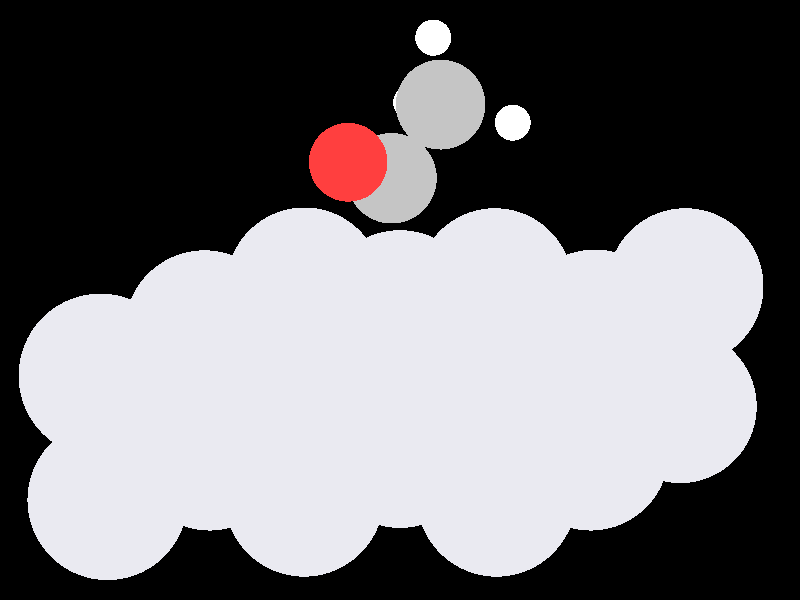 #include "colors.inc"
#include "finish.inc"

global_settings {assumed_gamma 1 max_trace_level 6}
background {color White transmit 1.0}
camera {perspective
  right -11.35*x up 8.49*y
  direction 100.00*z
  location <0,0,100.00> look_at <0,0,0>}


light_source {<  2.00,   3.00,  40.00> color White
  area_light <0.70, 0, 0>, <0, 0.70, 0>, 3, 3
  adaptive 1 jitter}
// no fog
#declare simple = finish {phong 0.7}
#declare pale = finish {ambient 0.5 diffuse 0.85 roughness 0.001 specular 0.200 }
#declare intermediate = finish {ambient 0.3 diffuse 0.6 specular 0.1 roughness 0.04}
#declare vmd = finish {ambient 0.0 diffuse 0.65 phong 0.1 phong_size 40.0 specular 0.5 }
#declare jmol = finish {ambient 0.2 diffuse 0.6 specular 1 roughness 0.001 metallic}
#declare ase2 = finish {ambient 0.05 brilliance 3 diffuse 0.6 metallic specular 0.7 roughness 0.04 reflection 0.15}
#declare ase3 = finish {ambient 0.15 brilliance 2 diffuse 0.6 metallic specular 1.0 roughness 0.001 reflection 0.0}
#declare glass = finish {ambient 0.05 diffuse 0.3 specular 1.0 roughness 0.001}
#declare glass2 = finish {ambient 0.01 diffuse 0.3 specular 1.0 reflection 0.25 roughness 0.001}
#declare Rcell = 0.050;
#declare Rbond = 0.100;

#macro atom(LOC, R, COL, TRANS, FIN)
  sphere{LOC, R texture{pigment{color COL transmit TRANS} finish{FIN}}}
#end
#macro constrain(LOC, R, COL, TRANS FIN)
union{torus{R, Rcell rotate 45*z texture{pigment{color COL transmit TRANS} finish{FIN}}}
     torus{R, Rcell rotate -45*z texture{pigment{color COL transmit TRANS} finish{FIN}}}
     translate LOC}
#end

// no cell vertices
atom(< -4.24,  -2.89,  -2.20>, 1.16, rgb <0.82, 0.82, 0.88>, 0.0, ase3) // #0
atom(< -1.39,  -2.84,  -2.20>, 1.16, rgb <0.82, 0.82, 0.88>, 0.0, ase3) // #1
atom(<  1.40,  -2.84,  -2.19>, 1.16, rgb <0.82, 0.82, 0.88>, 0.0, ase3) // #2
atom(< -2.82,  -2.25,  -4.56>, 1.16, rgb <0.82, 0.82, 0.88>, 0.0, ase3) // #3
atom(<  0.00,  -2.21,  -4.53>, 1.16, rgb <0.82, 0.82, 0.88>, 0.0, ase3) // #4
atom(<  2.83,  -2.25,  -4.56>, 1.16, rgb <0.82, 0.82, 0.88>, 0.0, ase3) // #5
atom(< -1.41,  -1.62,  -6.93>, 1.16, rgb <0.82, 0.82, 0.88>, 0.0, ase3) // #6
atom(<  1.42,  -1.62,  -6.93>, 1.16, rgb <0.82, 0.82, 0.88>, 0.0, ase3) // #7
atom(<  4.25,  -1.61,  -6.93>, 1.16, rgb <0.82, 0.82, 0.88>, 0.0, ase3) // #8
atom(< -4.25,  -1.07,  -0.01>, 1.16, rgb <0.82, 0.82, 0.88>, 0.0, ase3) // #9
atom(< -1.42,  -1.07,  -0.00>, 1.16, rgb <0.82, 0.82, 0.88>, 0.0, ase3) // #10
atom(<  1.42,  -1.07,   0.00>, 1.16, rgb <0.82, 0.82, 0.88>, 0.0, ase3) // #11
atom(< -2.84,  -0.44,  -2.38>, 1.16, rgb <0.82, 0.82, 0.88>, 0.0, ase3) // #12
atom(< -0.00,  -0.15,  -2.29>, 1.16, rgb <0.82, 0.82, 0.88>, 0.0, ase3) // #13
atom(<  2.83,  -0.43,  -2.37>, 1.16, rgb <0.82, 0.82, 0.88>, 0.0, ase3) // #14
atom(< -1.42,   0.21,  -4.74>, 1.16, rgb <0.82, 0.82, 0.88>, 0.0, ase3) // #15
atom(<  1.41,   0.20,  -4.74>, 1.16, rgb <0.82, 0.82, 0.88>, 0.0, ase3) // #16
atom(<  4.24,   0.20,  -4.74>, 1.16, rgb <0.82, 0.82, 0.88>, 0.0, ase3) // #17
atom(<  0.59,   2.83,  -2.37>, 0.65, rgb <0.56, 0.56, 0.56>, 0.0, ase3) // #18
atom(< -0.12,   1.75,  -1.58>, 0.65, rgb <0.56, 0.56, 0.56>, 0.0, ase3) // #19
atom(< -0.74,   1.96,  -0.57>, 0.56, rgb <1.00, 0.05, 0.05>, 0.0, ase3) // #20
atom(<  0.48,   3.78,  -1.84>, 0.26, rgb <1.00, 1.00, 1.00>, 0.0, ase3) // #21
atom(<  1.64,   2.57,  -2.48>, 0.26, rgb <1.00, 1.00, 1.00>, 0.0, ase3) // #22
atom(<  0.16,   2.89,  -3.36>, 0.26, rgb <1.00, 1.00, 1.00>, 0.0, ase3) // #23

// no constraints
